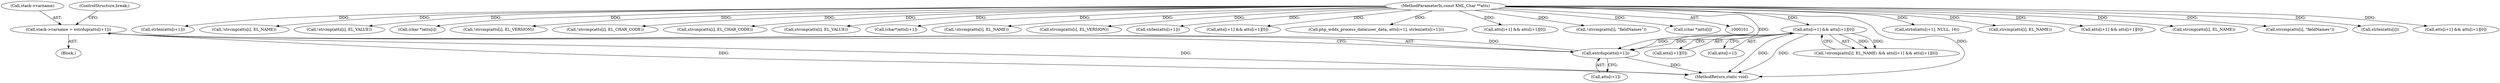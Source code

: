 digraph "0_php-src_c4cca4c20e75359c9a13a1f9a36cb7b4e9601d29?w=1@API" {
"1000572" [label="(Call,stack->varname = estrdup(atts[i+1]))"];
"1000576" [label="(Call,estrdup(atts[i+1]))"];
"1000550" [label="(Call,atts[i+1] && atts[i+1][0])"];
"1000104" [label="(MethodParameterIn,const XML_Char **atts)"];
"1000284" [label="(Call,strtol(atts[i+1], NULL, 16))"];
"1000573" [label="(Call,stack->varname)"];
"1000779" [label="(Call,strcmp(atts[i], EL_NAME))"];
"1000625" [label="(Call,atts[i+1] && atts[i+1][0])"];
"1000545" [label="(Call,strcmp(atts[i], EL_NAME))"];
"1000620" [label="(Call,strcmp(atts[i], \"fieldNames\"))"];
"1000572" [label="(Call,stack->varname = estrdup(atts[i+1]))"];
"1000654" [label="(Call,strlen(atts[i]))"];
"1000784" [label="(Call,atts[i+1] && atts[i+1][0])"];
"1000563" [label="(Block,)"];
"1000893" [label="(MethodReturn,static void)"];
"1000416" [label="(Call,strlen(atts[i+1]))"];
"1000543" [label="(Call,!strcmp(atts[i], EL_NAME) && atts[i+1] && atts[i+1][0])"];
"1000551" [label="(Call,atts[i+1])"];
"1000778" [label="(Call,!strcmp(atts[i], EL_NAME))"];
"1000361" [label="(Call,!strcmp(atts[i], EL_VALUE))"];
"1000577" [label="(Call,atts[i+1])"];
"1000660" [label="(Call,(char *)atts[i])"];
"1000576" [label="(Call,estrdup(atts[i+1]))"];
"1000133" [label="(Call,!strcmp(atts[i], EL_VERSION))"];
"1000256" [label="(Call,!strcmp(atts[i], EL_CHAR_CODE))"];
"1000257" [label="(Call,strcmp(atts[i], EL_CHAR_CODE))"];
"1000362" [label="(Call,strcmp(atts[i], EL_VALUE))"];
"1000822" [label="(Call,(char*)atts[i+1])"];
"1000544" [label="(Call,!strcmp(atts[i], EL_NAME))"];
"1000134" [label="(Call,strcmp(atts[i], EL_VERSION))"];
"1000830" [label="(Call,strlen(atts[i+1]))"];
"1000367" [label="(Call,atts[i+1] && atts[i+1][0])"];
"1000582" [label="(ControlStructure,break;)"];
"1000409" [label="(Call,php_wddx_process_data(user_data, atts[i+1], strlen(atts[i+1])))"];
"1000262" [label="(Call,atts[i+1] && atts[i+1][0])"];
"1000104" [label="(MethodParameterIn,const XML_Char **atts)"];
"1000619" [label="(Call,!strcmp(atts[i], \"fieldNames\"))"];
"1000556" [label="(Call,atts[i+1][0])"];
"1000550" [label="(Call,atts[i+1] && atts[i+1][0])"];
"1000649" [label="(Call,(char *)atts[i])"];
"1000572" -> "1000563"  [label="AST: "];
"1000572" -> "1000576"  [label="CFG: "];
"1000573" -> "1000572"  [label="AST: "];
"1000576" -> "1000572"  [label="AST: "];
"1000582" -> "1000572"  [label="CFG: "];
"1000572" -> "1000893"  [label="DDG: "];
"1000572" -> "1000893"  [label="DDG: "];
"1000576" -> "1000572"  [label="DDG: "];
"1000576" -> "1000577"  [label="CFG: "];
"1000577" -> "1000576"  [label="AST: "];
"1000576" -> "1000893"  [label="DDG: "];
"1000550" -> "1000576"  [label="DDG: "];
"1000550" -> "1000576"  [label="DDG: "];
"1000104" -> "1000576"  [label="DDG: "];
"1000550" -> "1000543"  [label="AST: "];
"1000550" -> "1000551"  [label="CFG: "];
"1000550" -> "1000556"  [label="CFG: "];
"1000551" -> "1000550"  [label="AST: "];
"1000556" -> "1000550"  [label="AST: "];
"1000543" -> "1000550"  [label="CFG: "];
"1000550" -> "1000893"  [label="DDG: "];
"1000550" -> "1000893"  [label="DDG: "];
"1000550" -> "1000543"  [label="DDG: "];
"1000550" -> "1000543"  [label="DDG: "];
"1000104" -> "1000550"  [label="DDG: "];
"1000104" -> "1000101"  [label="AST: "];
"1000104" -> "1000893"  [label="DDG: "];
"1000104" -> "1000133"  [label="DDG: "];
"1000104" -> "1000134"  [label="DDG: "];
"1000104" -> "1000256"  [label="DDG: "];
"1000104" -> "1000257"  [label="DDG: "];
"1000104" -> "1000262"  [label="DDG: "];
"1000104" -> "1000284"  [label="DDG: "];
"1000104" -> "1000361"  [label="DDG: "];
"1000104" -> "1000362"  [label="DDG: "];
"1000104" -> "1000367"  [label="DDG: "];
"1000104" -> "1000409"  [label="DDG: "];
"1000104" -> "1000416"  [label="DDG: "];
"1000104" -> "1000544"  [label="DDG: "];
"1000104" -> "1000545"  [label="DDG: "];
"1000104" -> "1000619"  [label="DDG: "];
"1000104" -> "1000620"  [label="DDG: "];
"1000104" -> "1000625"  [label="DDG: "];
"1000104" -> "1000649"  [label="DDG: "];
"1000104" -> "1000654"  [label="DDG: "];
"1000104" -> "1000660"  [label="DDG: "];
"1000104" -> "1000778"  [label="DDG: "];
"1000104" -> "1000779"  [label="DDG: "];
"1000104" -> "1000784"  [label="DDG: "];
"1000104" -> "1000822"  [label="DDG: "];
"1000104" -> "1000830"  [label="DDG: "];
}
